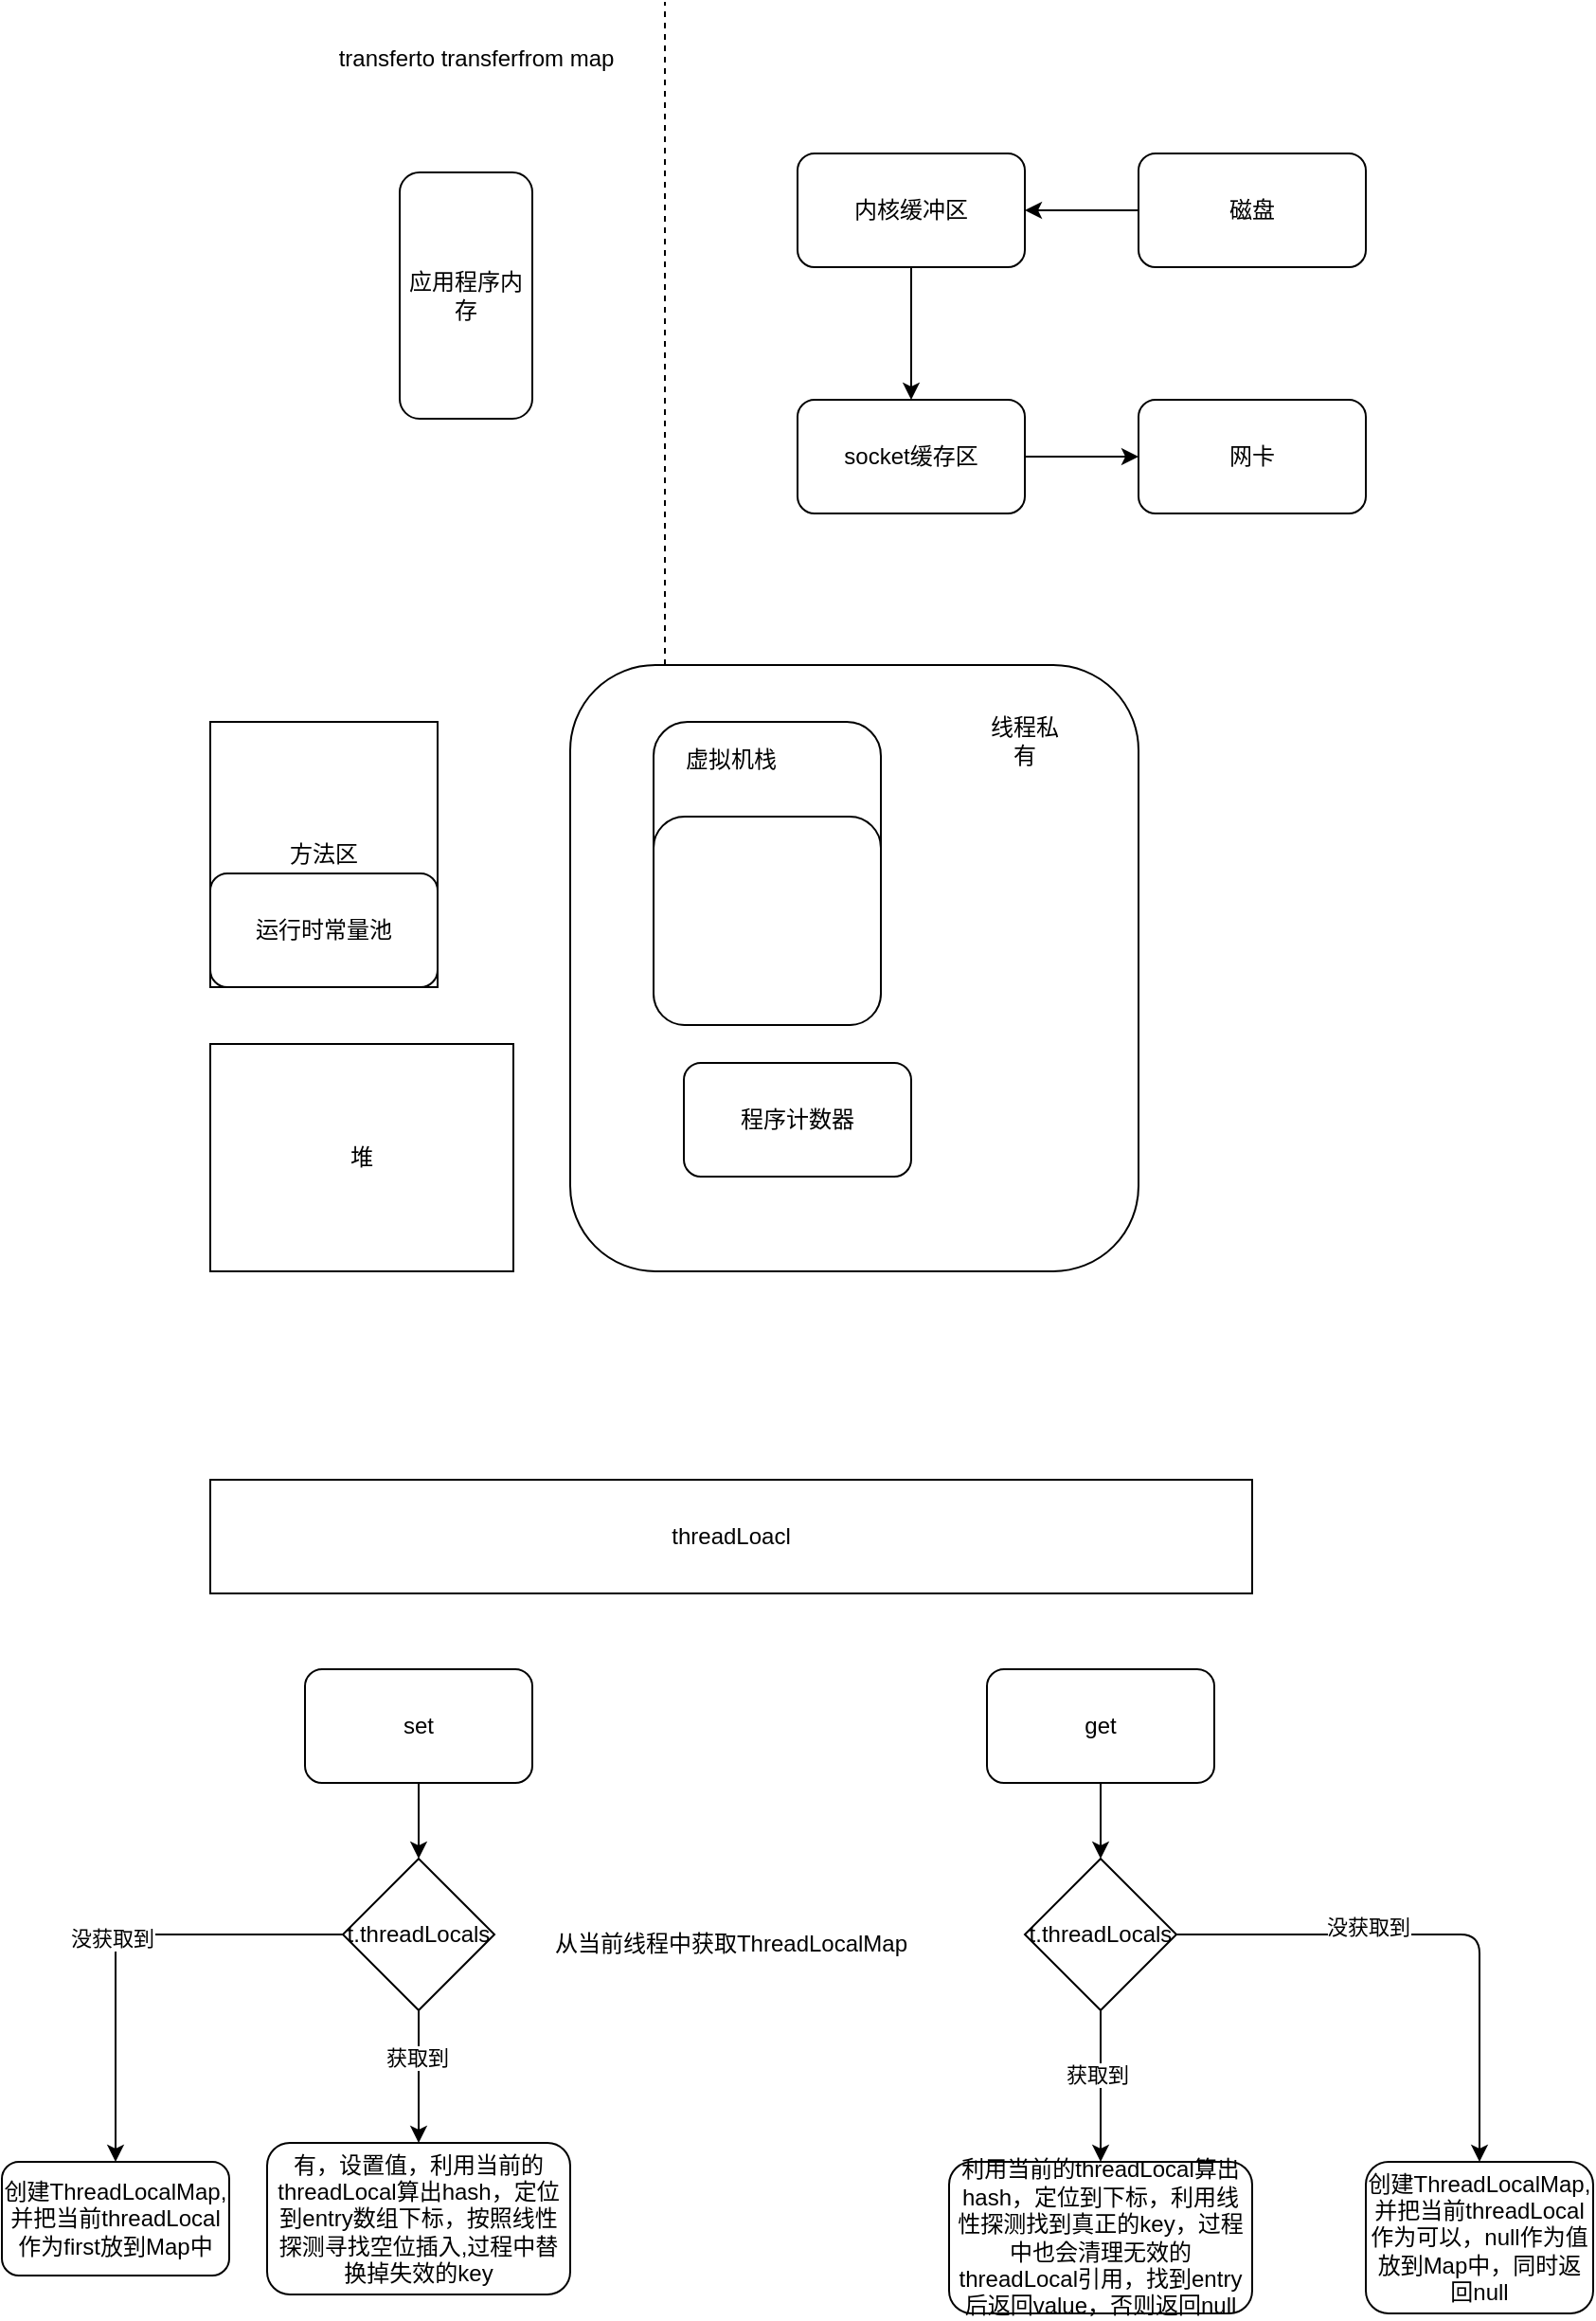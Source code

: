<mxfile version="14.4.6" type="github">
  <diagram id="_t7BkViaL5DDX25aPvyo" name="Page-1">
    <mxGraphModel dx="946" dy="614" grid="1" gridSize="10" guides="1" tooltips="1" connect="1" arrows="1" fold="1" page="1" pageScale="1" pageWidth="827" pageHeight="1169" math="0" shadow="0">
      <root>
        <mxCell id="0" />
        <mxCell id="1" parent="0" />
        <mxCell id="EFO6HXJuC6sNuG9AyPNB-7" value="应用程序内存" style="rounded=1;whiteSpace=wrap;html=1;" vertex="1" parent="1">
          <mxGeometry x="220" y="120" width="70" height="130" as="geometry" />
        </mxCell>
        <mxCell id="EFO6HXJuC6sNuG9AyPNB-9" value="" style="endArrow=none;dashed=1;html=1;" edge="1" parent="1">
          <mxGeometry width="50" height="50" relative="1" as="geometry">
            <mxPoint x="360" y="380" as="sourcePoint" />
            <mxPoint x="360" y="30" as="targetPoint" />
          </mxGeometry>
        </mxCell>
        <mxCell id="EFO6HXJuC6sNuG9AyPNB-16" value="" style="edgeStyle=orthogonalEdgeStyle;rounded=0;orthogonalLoop=1;jettySize=auto;html=1;" edge="1" parent="1" source="EFO6HXJuC6sNuG9AyPNB-10" target="EFO6HXJuC6sNuG9AyPNB-11">
          <mxGeometry relative="1" as="geometry" />
        </mxCell>
        <mxCell id="EFO6HXJuC6sNuG9AyPNB-10" value="内核缓冲区" style="rounded=1;whiteSpace=wrap;html=1;" vertex="1" parent="1">
          <mxGeometry x="430" y="110" width="120" height="60" as="geometry" />
        </mxCell>
        <mxCell id="EFO6HXJuC6sNuG9AyPNB-15" value="" style="edgeStyle=orthogonalEdgeStyle;rounded=0;orthogonalLoop=1;jettySize=auto;html=1;" edge="1" parent="1" source="EFO6HXJuC6sNuG9AyPNB-11" target="EFO6HXJuC6sNuG9AyPNB-12">
          <mxGeometry relative="1" as="geometry" />
        </mxCell>
        <mxCell id="EFO6HXJuC6sNuG9AyPNB-11" value="socket缓存区" style="rounded=1;whiteSpace=wrap;html=1;" vertex="1" parent="1">
          <mxGeometry x="430" y="240" width="120" height="60" as="geometry" />
        </mxCell>
        <mxCell id="EFO6HXJuC6sNuG9AyPNB-12" value="网卡" style="rounded=1;whiteSpace=wrap;html=1;" vertex="1" parent="1">
          <mxGeometry x="610" y="240" width="120" height="60" as="geometry" />
        </mxCell>
        <mxCell id="EFO6HXJuC6sNuG9AyPNB-14" value="" style="edgeStyle=orthogonalEdgeStyle;rounded=0;orthogonalLoop=1;jettySize=auto;html=1;" edge="1" parent="1" source="EFO6HXJuC6sNuG9AyPNB-13" target="EFO6HXJuC6sNuG9AyPNB-10">
          <mxGeometry relative="1" as="geometry" />
        </mxCell>
        <mxCell id="EFO6HXJuC6sNuG9AyPNB-13" value="磁盘" style="rounded=1;whiteSpace=wrap;html=1;" vertex="1" parent="1">
          <mxGeometry x="610" y="110" width="120" height="60" as="geometry" />
        </mxCell>
        <mxCell id="EFO6HXJuC6sNuG9AyPNB-17" value="transferto transferfrom map" style="text;html=1;align=center;verticalAlign=middle;resizable=0;points=[];autosize=1;" vertex="1" parent="1">
          <mxGeometry x="180" y="50" width="160" height="20" as="geometry" />
        </mxCell>
        <mxCell id="EFO6HXJuC6sNuG9AyPNB-21" value="堆" style="rounded=0;whiteSpace=wrap;html=1;" vertex="1" parent="1">
          <mxGeometry x="120" y="580" width="160" height="120" as="geometry" />
        </mxCell>
        <mxCell id="EFO6HXJuC6sNuG9AyPNB-22" value="方法区&lt;br&gt;" style="rounded=0;whiteSpace=wrap;html=1;" vertex="1" parent="1">
          <mxGeometry x="120" y="410" width="120" height="140" as="geometry" />
        </mxCell>
        <mxCell id="EFO6HXJuC6sNuG9AyPNB-23" value="运行时常量池" style="rounded=1;whiteSpace=wrap;html=1;" vertex="1" parent="1">
          <mxGeometry x="120" y="490" width="120" height="60" as="geometry" />
        </mxCell>
        <mxCell id="EFO6HXJuC6sNuG9AyPNB-25" value="" style="rounded=1;whiteSpace=wrap;html=1;" vertex="1" parent="1">
          <mxGeometry x="310" y="380" width="300" height="320" as="geometry" />
        </mxCell>
        <mxCell id="EFO6HXJuC6sNuG9AyPNB-26" value="线程私有" style="text;html=1;strokeColor=none;fillColor=none;align=center;verticalAlign=middle;whiteSpace=wrap;rounded=0;" vertex="1" parent="1">
          <mxGeometry x="530" y="410" width="40" height="20" as="geometry" />
        </mxCell>
        <mxCell id="EFO6HXJuC6sNuG9AyPNB-27" value="" style="rounded=1;whiteSpace=wrap;html=1;" vertex="1" parent="1">
          <mxGeometry x="354" y="410" width="120" height="160" as="geometry" />
        </mxCell>
        <mxCell id="EFO6HXJuC6sNuG9AyPNB-28" value="程序计数器" style="rounded=1;whiteSpace=wrap;html=1;" vertex="1" parent="1">
          <mxGeometry x="370" y="590" width="120" height="60" as="geometry" />
        </mxCell>
        <mxCell id="EFO6HXJuC6sNuG9AyPNB-29" value="虚拟机栈" style="text;html=1;strokeColor=none;fillColor=none;align=center;verticalAlign=middle;whiteSpace=wrap;rounded=0;" vertex="1" parent="1">
          <mxGeometry x="370" y="420" width="50" height="20" as="geometry" />
        </mxCell>
        <mxCell id="EFO6HXJuC6sNuG9AyPNB-30" value="" style="rounded=1;whiteSpace=wrap;html=1;" vertex="1" parent="1">
          <mxGeometry x="354" y="460" width="120" height="110" as="geometry" />
        </mxCell>
        <mxCell id="EFO6HXJuC6sNuG9AyPNB-33" value="threadLoacl" style="rounded=0;whiteSpace=wrap;html=1;" vertex="1" parent="1">
          <mxGeometry x="120" y="810" width="550" height="60" as="geometry" />
        </mxCell>
        <mxCell id="EFO6HXJuC6sNuG9AyPNB-39" value="" style="edgeStyle=orthogonalEdgeStyle;rounded=0;orthogonalLoop=1;jettySize=auto;html=1;" edge="1" parent="1" source="EFO6HXJuC6sNuG9AyPNB-34" target="EFO6HXJuC6sNuG9AyPNB-37">
          <mxGeometry relative="1" as="geometry" />
        </mxCell>
        <mxCell id="EFO6HXJuC6sNuG9AyPNB-34" value="set" style="rounded=1;whiteSpace=wrap;html=1;" vertex="1" parent="1">
          <mxGeometry x="170" y="910" width="120" height="60" as="geometry" />
        </mxCell>
        <mxCell id="EFO6HXJuC6sNuG9AyPNB-46" value="" style="edgeStyle=orthogonalEdgeStyle;rounded=0;orthogonalLoop=1;jettySize=auto;html=1;" edge="1" parent="1" source="EFO6HXJuC6sNuG9AyPNB-35" target="EFO6HXJuC6sNuG9AyPNB-44">
          <mxGeometry relative="1" as="geometry" />
        </mxCell>
        <mxCell id="EFO6HXJuC6sNuG9AyPNB-35" value="get" style="rounded=1;whiteSpace=wrap;html=1;" vertex="1" parent="1">
          <mxGeometry x="530" y="910" width="120" height="60" as="geometry" />
        </mxCell>
        <mxCell id="EFO6HXJuC6sNuG9AyPNB-43" value="" style="edgeStyle=orthogonalEdgeStyle;rounded=0;orthogonalLoop=1;jettySize=auto;html=1;" edge="1" parent="1" source="EFO6HXJuC6sNuG9AyPNB-37" target="EFO6HXJuC6sNuG9AyPNB-41">
          <mxGeometry relative="1" as="geometry" />
        </mxCell>
        <mxCell id="EFO6HXJuC6sNuG9AyPNB-48" value="获取到" style="edgeLabel;html=1;align=center;verticalAlign=middle;resizable=0;points=[];" vertex="1" connectable="0" parent="EFO6HXJuC6sNuG9AyPNB-43">
          <mxGeometry x="-0.286" y="-1" relative="1" as="geometry">
            <mxPoint as="offset" />
          </mxGeometry>
        </mxCell>
        <mxCell id="EFO6HXJuC6sNuG9AyPNB-37" value="t.threadLocals" style="rhombus;whiteSpace=wrap;html=1;" vertex="1" parent="1">
          <mxGeometry x="190" y="1010" width="80" height="80" as="geometry" />
        </mxCell>
        <mxCell id="EFO6HXJuC6sNuG9AyPNB-38" value="从当前线程中获取ThreadLocalMap" style="text;html=1;strokeColor=none;fillColor=none;align=center;verticalAlign=middle;whiteSpace=wrap;rounded=0;" vertex="1" parent="1">
          <mxGeometry x="275" y="1020" width="240" height="70" as="geometry" />
        </mxCell>
        <mxCell id="EFO6HXJuC6sNuG9AyPNB-40" value="创建ThreadLocalMap,并把当前threadLocal作为first放到Map中" style="rounded=1;whiteSpace=wrap;html=1;" vertex="1" parent="1">
          <mxGeometry x="10" y="1170" width="120" height="60" as="geometry" />
        </mxCell>
        <mxCell id="EFO6HXJuC6sNuG9AyPNB-41" value="有，设置值，利用当前的threadLocal算出hash，定位到entry数组下标，按照线性探测寻找空位插入,过程中替换掉失效的key" style="rounded=1;whiteSpace=wrap;html=1;" vertex="1" parent="1">
          <mxGeometry x="150" y="1160" width="160" height="80" as="geometry" />
        </mxCell>
        <mxCell id="EFO6HXJuC6sNuG9AyPNB-42" value="" style="edgeStyle=segmentEdgeStyle;endArrow=classic;html=1;exitX=0;exitY=0.5;exitDx=0;exitDy=0;entryX=0.5;entryY=0;entryDx=0;entryDy=0;" edge="1" parent="1" source="EFO6HXJuC6sNuG9AyPNB-37" target="EFO6HXJuC6sNuG9AyPNB-40">
          <mxGeometry width="50" height="50" relative="1" as="geometry">
            <mxPoint x="-10" y="1060" as="sourcePoint" />
            <mxPoint x="40" y="1010" as="targetPoint" />
          </mxGeometry>
        </mxCell>
        <mxCell id="EFO6HXJuC6sNuG9AyPNB-47" value="没获取到" style="edgeLabel;html=1;align=center;verticalAlign=middle;resizable=0;points=[];" vertex="1" connectable="0" parent="EFO6HXJuC6sNuG9AyPNB-42">
          <mxGeometry x="0.015" y="-2" relative="1" as="geometry">
            <mxPoint as="offset" />
          </mxGeometry>
        </mxCell>
        <mxCell id="EFO6HXJuC6sNuG9AyPNB-53" value="" style="edgeStyle=orthogonalEdgeStyle;rounded=0;orthogonalLoop=1;jettySize=auto;html=1;" edge="1" parent="1" source="EFO6HXJuC6sNuG9AyPNB-44" target="EFO6HXJuC6sNuG9AyPNB-49">
          <mxGeometry relative="1" as="geometry" />
        </mxCell>
        <mxCell id="EFO6HXJuC6sNuG9AyPNB-54" value="获取到" style="edgeLabel;html=1;align=center;verticalAlign=middle;resizable=0;points=[];" vertex="1" connectable="0" parent="EFO6HXJuC6sNuG9AyPNB-53">
          <mxGeometry x="-0.15" y="-2" relative="1" as="geometry">
            <mxPoint as="offset" />
          </mxGeometry>
        </mxCell>
        <mxCell id="EFO6HXJuC6sNuG9AyPNB-44" value="t.threadLocals" style="rhombus;whiteSpace=wrap;html=1;" vertex="1" parent="1">
          <mxGeometry x="550" y="1010" width="80" height="80" as="geometry" />
        </mxCell>
        <mxCell id="EFO6HXJuC6sNuG9AyPNB-49" value="利用当前的threadLocal算出hash，定位到下标，利用线性探测找到真正的key，过程中也会清理无效的threadLocal引用，找到entry后返回value，否则返回null" style="rounded=1;whiteSpace=wrap;html=1;" vertex="1" parent="1">
          <mxGeometry x="510" y="1170" width="160" height="80" as="geometry" />
        </mxCell>
        <mxCell id="EFO6HXJuC6sNuG9AyPNB-50" value="创建ThreadLocalMap,并把当前threadLocal作为可以，null作为值放到Map中，同时返回null" style="rounded=1;whiteSpace=wrap;html=1;" vertex="1" parent="1">
          <mxGeometry x="730" y="1170" width="120" height="80" as="geometry" />
        </mxCell>
        <mxCell id="EFO6HXJuC6sNuG9AyPNB-55" value="" style="edgeStyle=segmentEdgeStyle;endArrow=classic;html=1;entryX=0.5;entryY=0;entryDx=0;entryDy=0;exitX=1;exitY=0.5;exitDx=0;exitDy=0;" edge="1" parent="1" source="EFO6HXJuC6sNuG9AyPNB-44" target="EFO6HXJuC6sNuG9AyPNB-50">
          <mxGeometry width="50" height="50" relative="1" as="geometry">
            <mxPoint x="640" y="1060" as="sourcePoint" />
            <mxPoint x="690" y="1010" as="targetPoint" />
            <Array as="points">
              <mxPoint x="790" y="1050" />
            </Array>
          </mxGeometry>
        </mxCell>
        <mxCell id="EFO6HXJuC6sNuG9AyPNB-56" value="没获取到" style="edgeLabel;html=1;align=center;verticalAlign=middle;resizable=0;points=[];" vertex="1" connectable="0" parent="EFO6HXJuC6sNuG9AyPNB-55">
          <mxGeometry x="-0.282" y="4" relative="1" as="geometry">
            <mxPoint as="offset" />
          </mxGeometry>
        </mxCell>
      </root>
    </mxGraphModel>
  </diagram>
</mxfile>
